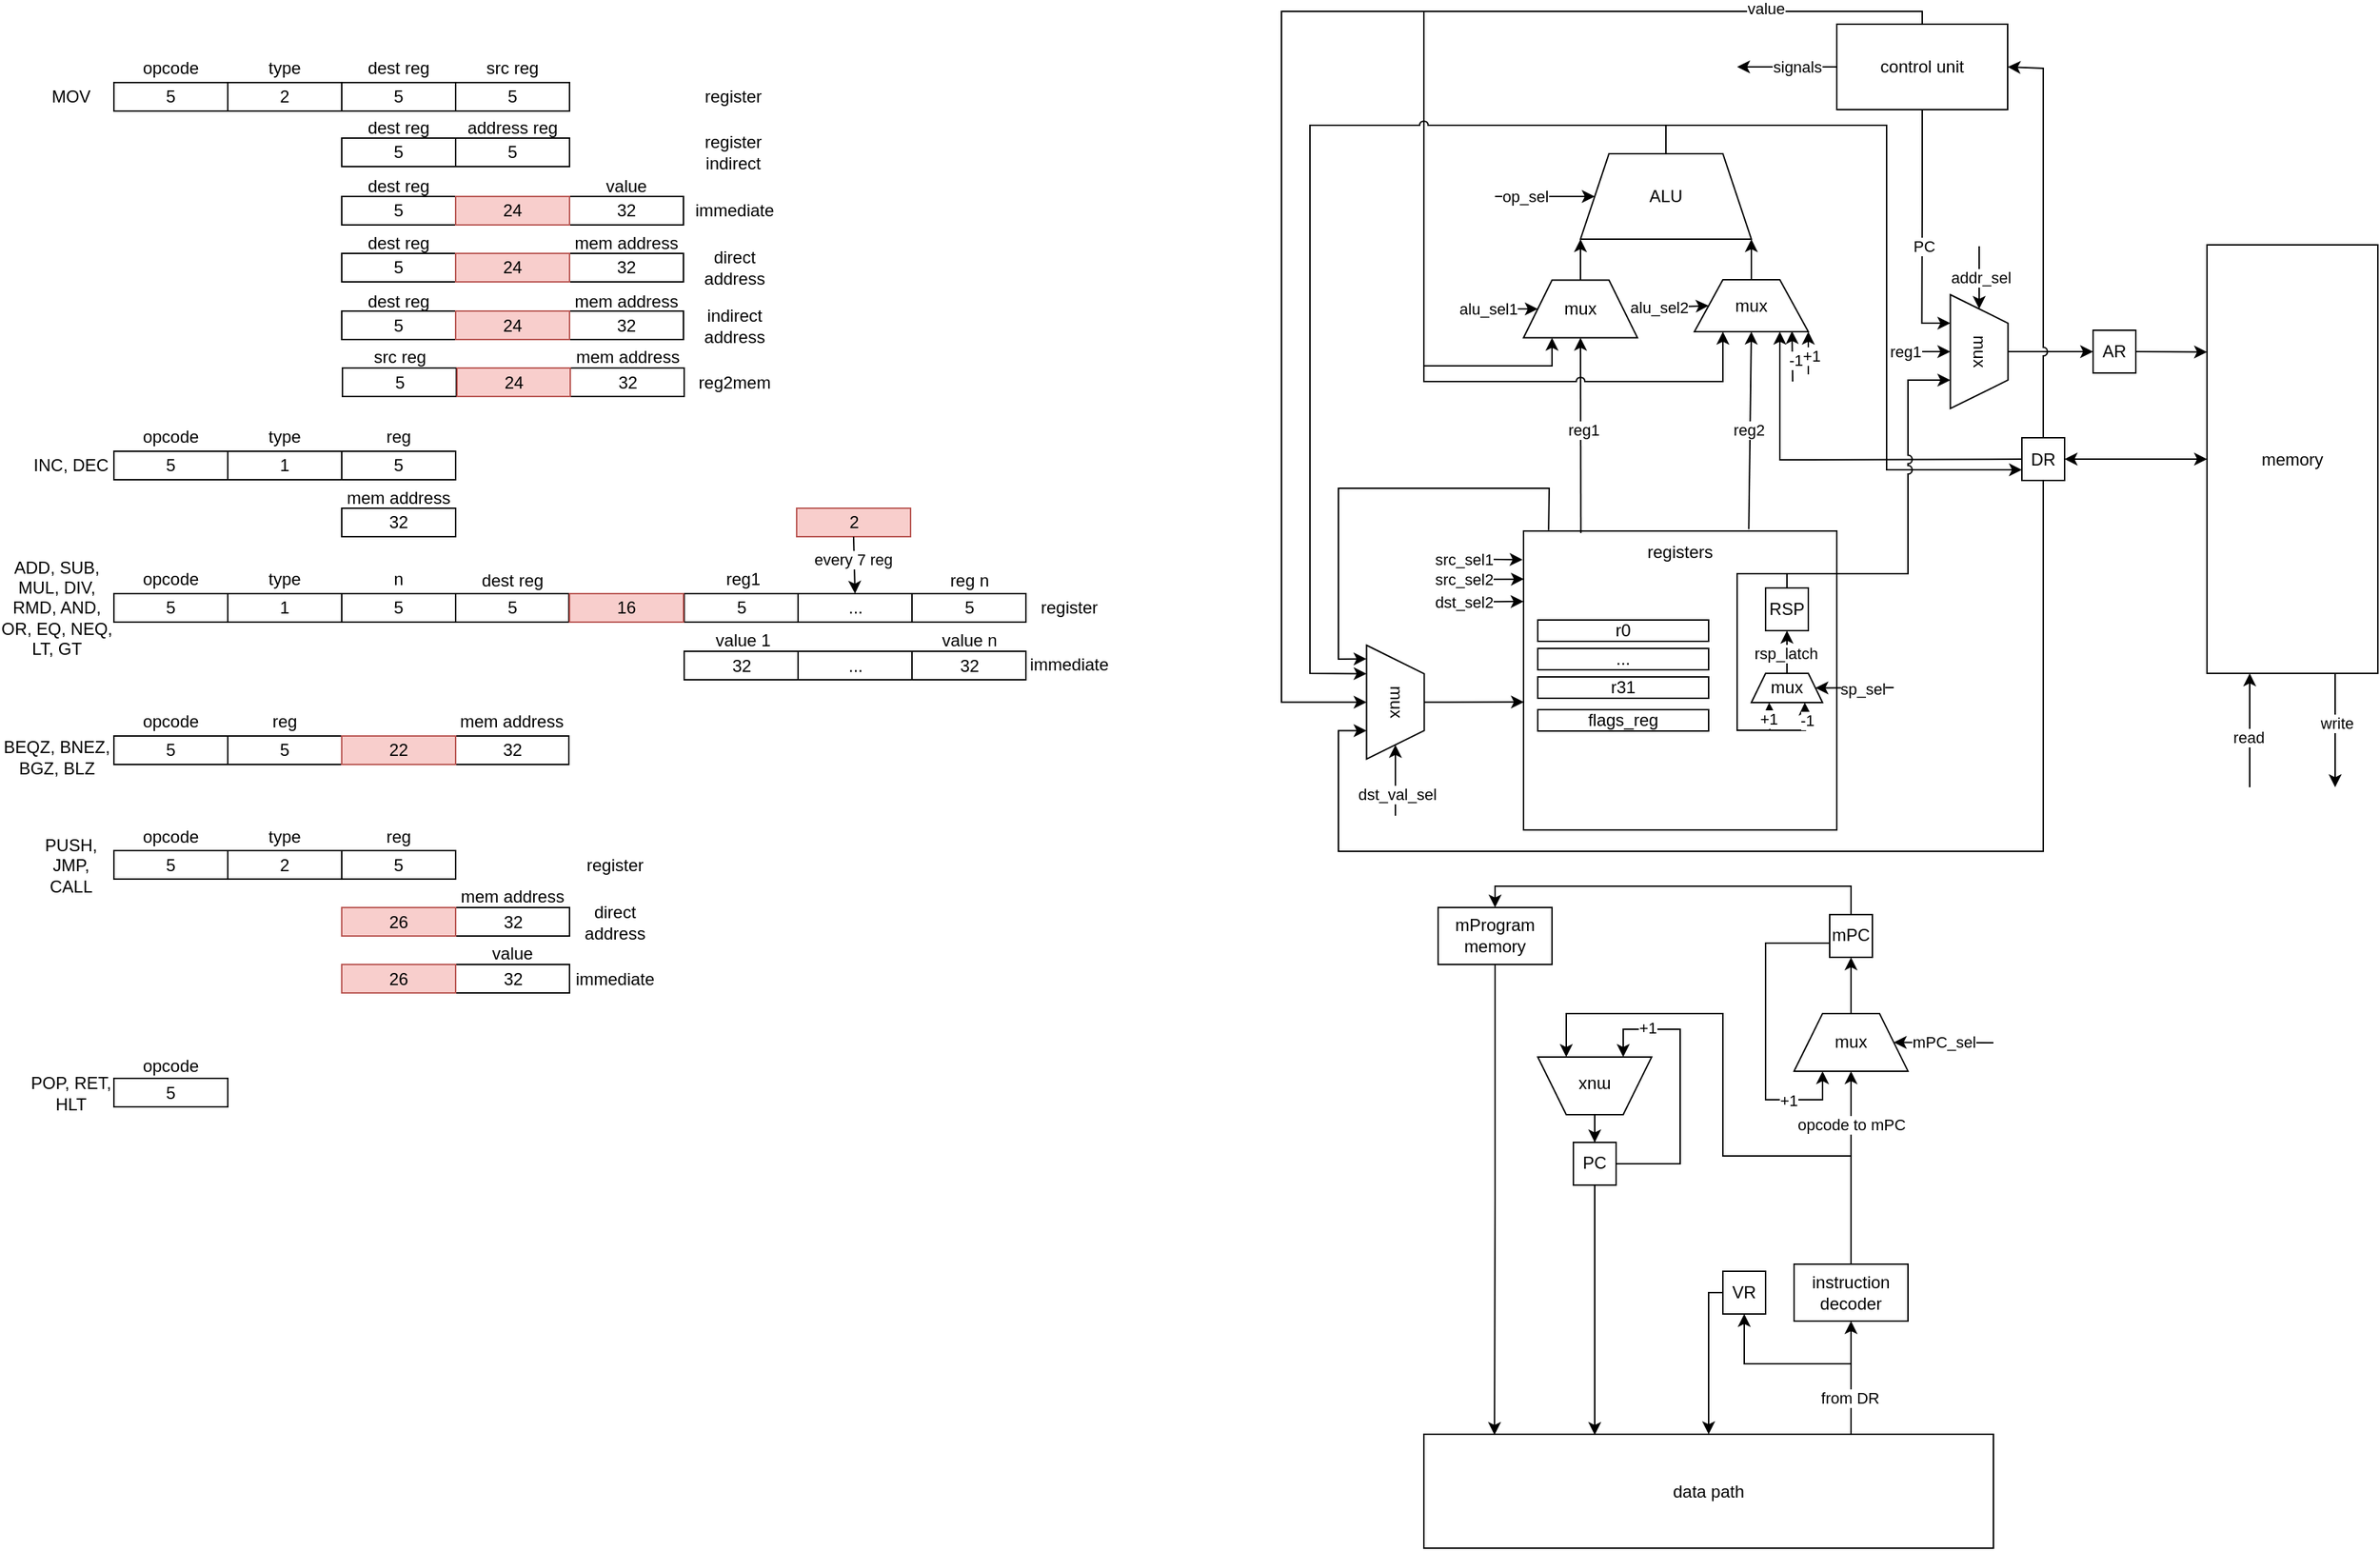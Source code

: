 <mxfile version="26.2.14">
  <diagram name="Page-1" id="bMwUcrn6fMrdLwoBbgmq">
    <mxGraphModel dx="830" dy="605" grid="1" gridSize="10" guides="1" tooltips="1" connect="1" arrows="1" fold="1" page="1" pageScale="1" pageWidth="850" pageHeight="1100" math="0" shadow="0">
      <root>
        <mxCell id="0" />
        <mxCell id="1" parent="0" />
        <mxCell id="wEWWeuPzsDFxAP3j3loS-3" value="5" style="rounded=0;whiteSpace=wrap;html=1;" parent="1" vertex="1">
          <mxGeometry x="120" y="80" width="80" height="20" as="geometry" />
        </mxCell>
        <mxCell id="wEWWeuPzsDFxAP3j3loS-4" value="2" style="rounded=0;whiteSpace=wrap;html=1;" parent="1" vertex="1">
          <mxGeometry x="200" y="80" width="80" height="20" as="geometry" />
        </mxCell>
        <mxCell id="wEWWeuPzsDFxAP3j3loS-5" value="MOV" style="text;html=1;align=center;verticalAlign=middle;whiteSpace=wrap;rounded=0;" parent="1" vertex="1">
          <mxGeometry x="60" y="75" width="60" height="30" as="geometry" />
        </mxCell>
        <mxCell id="wEWWeuPzsDFxAP3j3loS-6" value="opcode" style="text;html=1;align=center;verticalAlign=middle;whiteSpace=wrap;rounded=0;" parent="1" vertex="1">
          <mxGeometry x="130" y="55" width="60" height="30" as="geometry" />
        </mxCell>
        <mxCell id="wEWWeuPzsDFxAP3j3loS-7" value="type" style="text;html=1;align=center;verticalAlign=middle;whiteSpace=wrap;rounded=0;" parent="1" vertex="1">
          <mxGeometry x="210" y="55" width="60" height="30" as="geometry" />
        </mxCell>
        <mxCell id="wEWWeuPzsDFxAP3j3loS-8" value="5" style="rounded=0;whiteSpace=wrap;html=1;" parent="1" vertex="1">
          <mxGeometry x="280" y="80" width="80" height="20" as="geometry" />
        </mxCell>
        <mxCell id="wEWWeuPzsDFxAP3j3loS-9" value="register" style="text;html=1;align=center;verticalAlign=middle;whiteSpace=wrap;rounded=0;" parent="1" vertex="1">
          <mxGeometry x="524.5" y="75" width="60" height="30" as="geometry" />
        </mxCell>
        <mxCell id="wEWWeuPzsDFxAP3j3loS-10" value="5" style="rounded=0;whiteSpace=wrap;html=1;" parent="1" vertex="1">
          <mxGeometry x="360" y="80" width="80" height="20" as="geometry" />
        </mxCell>
        <mxCell id="wEWWeuPzsDFxAP3j3loS-11" value="dest reg" style="text;html=1;align=center;verticalAlign=middle;whiteSpace=wrap;rounded=0;" parent="1" vertex="1">
          <mxGeometry x="290" y="55" width="60" height="30" as="geometry" />
        </mxCell>
        <mxCell id="wEWWeuPzsDFxAP3j3loS-12" value="src reg" style="text;html=1;align=center;verticalAlign=middle;whiteSpace=wrap;rounded=0;" parent="1" vertex="1">
          <mxGeometry x="370" y="55" width="60" height="30" as="geometry" />
        </mxCell>
        <mxCell id="wEWWeuPzsDFxAP3j3loS-23" value="5" style="rounded=0;whiteSpace=wrap;html=1;" parent="1" vertex="1">
          <mxGeometry x="280.5" y="280.5" width="80" height="20" as="geometry" />
        </mxCell>
        <mxCell id="wEWWeuPzsDFxAP3j3loS-24" value="reg2mem" style="text;html=1;align=center;verticalAlign=middle;whiteSpace=wrap;rounded=0;" parent="1" vertex="1">
          <mxGeometry x="525.5" y="275.5" width="60" height="30" as="geometry" />
        </mxCell>
        <mxCell id="wEWWeuPzsDFxAP3j3loS-25" value="32" style="rounded=0;whiteSpace=wrap;html=1;" parent="1" vertex="1">
          <mxGeometry x="440.5" y="280.5" width="80" height="20" as="geometry" />
        </mxCell>
        <mxCell id="wEWWeuPzsDFxAP3j3loS-26" value="src reg" style="text;html=1;align=center;verticalAlign=middle;whiteSpace=wrap;rounded=0;" parent="1" vertex="1">
          <mxGeometry x="290.5" y="257.5" width="60" height="30" as="geometry" />
        </mxCell>
        <mxCell id="wEWWeuPzsDFxAP3j3loS-27" value="mem address" style="text;html=1;align=center;verticalAlign=middle;whiteSpace=wrap;rounded=0;" parent="1" vertex="1">
          <mxGeometry x="435.5" y="257.5" width="90" height="30" as="geometry" />
        </mxCell>
        <mxCell id="wEWWeuPzsDFxAP3j3loS-50" value="5" style="rounded=0;whiteSpace=wrap;html=1;" parent="1" vertex="1">
          <mxGeometry x="120" y="339" width="80" height="20" as="geometry" />
        </mxCell>
        <mxCell id="wEWWeuPzsDFxAP3j3loS-51" value="1" style="rounded=0;whiteSpace=wrap;html=1;" parent="1" vertex="1">
          <mxGeometry x="200" y="339" width="80" height="20" as="geometry" />
        </mxCell>
        <mxCell id="wEWWeuPzsDFxAP3j3loS-52" value="INC, DEC" style="text;html=1;align=center;verticalAlign=middle;whiteSpace=wrap;rounded=0;" parent="1" vertex="1">
          <mxGeometry x="60" y="334" width="60" height="30" as="geometry" />
        </mxCell>
        <mxCell id="wEWWeuPzsDFxAP3j3loS-53" value="opcode" style="text;html=1;align=center;verticalAlign=middle;whiteSpace=wrap;rounded=0;" parent="1" vertex="1">
          <mxGeometry x="130" y="314" width="60" height="30" as="geometry" />
        </mxCell>
        <mxCell id="wEWWeuPzsDFxAP3j3loS-54" value="type" style="text;html=1;align=center;verticalAlign=middle;whiteSpace=wrap;rounded=0;" parent="1" vertex="1">
          <mxGeometry x="210" y="314" width="60" height="30" as="geometry" />
        </mxCell>
        <mxCell id="wEWWeuPzsDFxAP3j3loS-55" value="5" style="rounded=0;whiteSpace=wrap;html=1;" parent="1" vertex="1">
          <mxGeometry x="280" y="339" width="80" height="20" as="geometry" />
        </mxCell>
        <mxCell id="wEWWeuPzsDFxAP3j3loS-57" value="reg" style="text;html=1;align=center;verticalAlign=middle;whiteSpace=wrap;rounded=0;" parent="1" vertex="1">
          <mxGeometry x="290" y="314" width="60" height="30" as="geometry" />
        </mxCell>
        <mxCell id="wEWWeuPzsDFxAP3j3loS-69" value="32" style="rounded=0;whiteSpace=wrap;html=1;" parent="1" vertex="1">
          <mxGeometry x="280" y="379" width="80" height="20" as="geometry" />
        </mxCell>
        <mxCell id="wEWWeuPzsDFxAP3j3loS-70" value="mem address" style="text;html=1;align=center;verticalAlign=middle;whiteSpace=wrap;rounded=0;" parent="1" vertex="1">
          <mxGeometry x="260" y="357" width="120" height="30" as="geometry" />
        </mxCell>
        <mxCell id="wEWWeuPzsDFxAP3j3loS-72" value="5" style="rounded=0;whiteSpace=wrap;html=1;" parent="1" vertex="1">
          <mxGeometry x="120" y="439" width="80" height="20" as="geometry" />
        </mxCell>
        <mxCell id="wEWWeuPzsDFxAP3j3loS-73" value="1" style="rounded=0;whiteSpace=wrap;html=1;" parent="1" vertex="1">
          <mxGeometry x="200" y="439" width="80" height="20" as="geometry" />
        </mxCell>
        <mxCell id="wEWWeuPzsDFxAP3j3loS-74" value="ADD, SUB, MUL, DIV, RMD, AND, OR, EQ, NEQ, LT, GT" style="text;html=1;align=center;verticalAlign=middle;whiteSpace=wrap;rounded=0;" parent="1" vertex="1">
          <mxGeometry x="40" y="434" width="80" height="30" as="geometry" />
        </mxCell>
        <mxCell id="wEWWeuPzsDFxAP3j3loS-75" value="opcode" style="text;html=1;align=center;verticalAlign=middle;whiteSpace=wrap;rounded=0;" parent="1" vertex="1">
          <mxGeometry x="130" y="414" width="60" height="30" as="geometry" />
        </mxCell>
        <mxCell id="wEWWeuPzsDFxAP3j3loS-76" value="type" style="text;html=1;align=center;verticalAlign=middle;whiteSpace=wrap;rounded=0;" parent="1" vertex="1">
          <mxGeometry x="210" y="414" width="60" height="30" as="geometry" />
        </mxCell>
        <mxCell id="wEWWeuPzsDFxAP3j3loS-77" value="5" style="rounded=0;whiteSpace=wrap;html=1;" parent="1" vertex="1">
          <mxGeometry x="520.5" y="439" width="80" height="20" as="geometry" />
        </mxCell>
        <mxCell id="wEWWeuPzsDFxAP3j3loS-78" value="reg1" style="text;html=1;align=center;verticalAlign=middle;whiteSpace=wrap;rounded=0;" parent="1" vertex="1">
          <mxGeometry x="531.5" y="414" width="60" height="30" as="geometry" />
        </mxCell>
        <mxCell id="wEWWeuPzsDFxAP3j3loS-83" value="..." style="rounded=0;whiteSpace=wrap;html=1;" parent="1" vertex="1">
          <mxGeometry x="600.5" y="439" width="80" height="20" as="geometry" />
        </mxCell>
        <mxCell id="wEWWeuPzsDFxAP3j3loS-87" value="5" style="rounded=0;whiteSpace=wrap;html=1;" parent="1" vertex="1">
          <mxGeometry x="680.5" y="439" width="80" height="20" as="geometry" />
        </mxCell>
        <mxCell id="wEWWeuPzsDFxAP3j3loS-88" value="reg n" style="text;html=1;align=center;verticalAlign=middle;whiteSpace=wrap;rounded=0;" parent="1" vertex="1">
          <mxGeometry x="690.5" y="414.5" width="60" height="30" as="geometry" />
        </mxCell>
        <mxCell id="wEWWeuPzsDFxAP3j3loS-90" value="32" style="rounded=0;whiteSpace=wrap;html=1;" parent="1" vertex="1">
          <mxGeometry x="520.5" y="479.5" width="80" height="20" as="geometry" />
        </mxCell>
        <mxCell id="wEWWeuPzsDFxAP3j3loS-92" value="..." style="rounded=0;whiteSpace=wrap;html=1;" parent="1" vertex="1">
          <mxGeometry x="600.5" y="479.5" width="80" height="20" as="geometry" />
        </mxCell>
        <mxCell id="wEWWeuPzsDFxAP3j3loS-93" value="32" style="rounded=0;whiteSpace=wrap;html=1;" parent="1" vertex="1">
          <mxGeometry x="680.5" y="479.5" width="80" height="20" as="geometry" />
        </mxCell>
        <mxCell id="wEWWeuPzsDFxAP3j3loS-94" value="value 1" style="text;html=1;align=center;verticalAlign=middle;whiteSpace=wrap;rounded=0;" parent="1" vertex="1">
          <mxGeometry x="501.5" y="456.5" width="120" height="30" as="geometry" />
        </mxCell>
        <mxCell id="wEWWeuPzsDFxAP3j3loS-95" value="value n" style="text;html=1;align=center;verticalAlign=middle;whiteSpace=wrap;rounded=0;" parent="1" vertex="1">
          <mxGeometry x="660.5" y="456.5" width="120" height="30" as="geometry" />
        </mxCell>
        <mxCell id="wEWWeuPzsDFxAP3j3loS-96" value="5" style="rounded=0;whiteSpace=wrap;html=1;" parent="1" vertex="1">
          <mxGeometry x="359.5" y="439" width="80" height="20" as="geometry" />
        </mxCell>
        <mxCell id="wEWWeuPzsDFxAP3j3loS-98" value="dest reg&lt;span style=&quot;color: rgba(0, 0, 0, 0); font-family: monospace; font-size: 0px; text-align: start; text-wrap-mode: nowrap;&quot;&gt;%3CmxGraphModel%3E%3Croot%3E%3CmxCell%20id%3D%220%22%2F%3E%3CmxCell%20id%3D%221%22%20parent%3D%220%22%2F%3E%3CmxCell%20id%3D%222%22%20value%3D%22reg1%22%20style%3D%22text%3Bhtml%3D1%3Balign%3Dcenter%3BverticalAlign%3Dmiddle%3BwhiteSpace%3Dwrap%3Brounded%3D0%3B%22%20vertex%3D%221%22%20parent%3D%221%22%3E%3CmxGeometry%20x%3D%22490%22%20y%3D%22335%22%20width%3D%2260%22%20height%3D%2230%22%20as%3D%22geometry%22%2F%3E%3C%2FmxCell%3E%3C%2Froot%3E%3C%2FmxGraphModel%3E&lt;/span&gt;" style="text;html=1;align=center;verticalAlign=middle;whiteSpace=wrap;rounded=0;" parent="1" vertex="1">
          <mxGeometry x="370" y="414.5" width="60" height="30" as="geometry" />
        </mxCell>
        <mxCell id="wEWWeuPzsDFxAP3j3loS-109" value="5" style="rounded=0;whiteSpace=wrap;html=1;" parent="1" vertex="1">
          <mxGeometry x="120" y="779.5" width="80" height="20" as="geometry" />
        </mxCell>
        <mxCell id="wEWWeuPzsDFxAP3j3loS-111" value="POP, RET, HLT" style="text;html=1;align=center;verticalAlign=middle;whiteSpace=wrap;rounded=0;" parent="1" vertex="1">
          <mxGeometry x="60" y="774.5" width="60" height="30" as="geometry" />
        </mxCell>
        <mxCell id="wEWWeuPzsDFxAP3j3loS-112" value="opcode" style="text;html=1;align=center;verticalAlign=middle;whiteSpace=wrap;rounded=0;" parent="1" vertex="1">
          <mxGeometry x="130" y="755.5" width="60" height="30" as="geometry" />
        </mxCell>
        <mxCell id="wEWWeuPzsDFxAP3j3loS-127" value="5" style="rounded=0;whiteSpace=wrap;html=1;" parent="1" vertex="1">
          <mxGeometry x="280" y="439" width="80" height="20" as="geometry" />
        </mxCell>
        <mxCell id="wEWWeuPzsDFxAP3j3loS-128" value="n" style="text;html=1;align=center;verticalAlign=middle;whiteSpace=wrap;rounded=0;" parent="1" vertex="1">
          <mxGeometry x="290" y="414" width="60" height="30" as="geometry" />
        </mxCell>
        <mxCell id="wEWWeuPzsDFxAP3j3loS-129" value="5" style="rounded=0;whiteSpace=wrap;html=1;" parent="1" vertex="1">
          <mxGeometry x="120" y="619.5" width="80" height="20" as="geometry" />
        </mxCell>
        <mxCell id="wEWWeuPzsDFxAP3j3loS-130" value="2" style="rounded=0;whiteSpace=wrap;html=1;" parent="1" vertex="1">
          <mxGeometry x="200" y="619.5" width="80" height="20" as="geometry" />
        </mxCell>
        <mxCell id="wEWWeuPzsDFxAP3j3loS-131" value="PUSH, JMP, CALL" style="text;html=1;align=center;verticalAlign=middle;whiteSpace=wrap;rounded=0;" parent="1" vertex="1">
          <mxGeometry x="60" y="614.5" width="60" height="30" as="geometry" />
        </mxCell>
        <mxCell id="wEWWeuPzsDFxAP3j3loS-132" value="opcode" style="text;html=1;align=center;verticalAlign=middle;whiteSpace=wrap;rounded=0;" parent="1" vertex="1">
          <mxGeometry x="130" y="594.5" width="60" height="30" as="geometry" />
        </mxCell>
        <mxCell id="wEWWeuPzsDFxAP3j3loS-133" value="type" style="text;html=1;align=center;verticalAlign=middle;whiteSpace=wrap;rounded=0;" parent="1" vertex="1">
          <mxGeometry x="210" y="594.5" width="60" height="30" as="geometry" />
        </mxCell>
        <mxCell id="wEWWeuPzsDFxAP3j3loS-134" value="5" style="rounded=0;whiteSpace=wrap;html=1;" parent="1" vertex="1">
          <mxGeometry x="280" y="619.5" width="80" height="20" as="geometry" />
        </mxCell>
        <mxCell id="wEWWeuPzsDFxAP3j3loS-135" value="reg" style="text;html=1;align=center;verticalAlign=middle;whiteSpace=wrap;rounded=0;" parent="1" vertex="1">
          <mxGeometry x="290" y="594.5" width="60" height="30" as="geometry" />
        </mxCell>
        <mxCell id="wEWWeuPzsDFxAP3j3loS-137" value="32" style="rounded=0;whiteSpace=wrap;html=1;" parent="1" vertex="1">
          <mxGeometry x="359.5" y="659.5" width="80.5" height="20" as="geometry" />
        </mxCell>
        <mxCell id="wEWWeuPzsDFxAP3j3loS-138" value="mem address" style="text;html=1;align=center;verticalAlign=middle;whiteSpace=wrap;rounded=0;" parent="1" vertex="1">
          <mxGeometry x="340" y="637" width="120" height="30" as="geometry" />
        </mxCell>
        <mxCell id="wEWWeuPzsDFxAP3j3loS-140" value="32" style="rounded=0;whiteSpace=wrap;html=1;" parent="1" vertex="1">
          <mxGeometry x="359.5" y="699.5" width="80.5" height="20" as="geometry" />
        </mxCell>
        <mxCell id="wEWWeuPzsDFxAP3j3loS-141" value="value" style="text;html=1;align=center;verticalAlign=middle;whiteSpace=wrap;rounded=0;" parent="1" vertex="1">
          <mxGeometry x="340" y="677" width="120" height="30" as="geometry" />
        </mxCell>
        <mxCell id="wEWWeuPzsDFxAP3j3loS-144" value="memory" style="rounded=0;whiteSpace=wrap;html=1;" parent="1" vertex="1">
          <mxGeometry x="1590" y="194" width="120" height="301" as="geometry" />
        </mxCell>
        <mxCell id="wEWWeuPzsDFxAP3j3loS-145" value="" style="rounded=0;whiteSpace=wrap;html=1;" parent="1" vertex="1">
          <mxGeometry x="1110" y="395" width="220" height="210" as="geometry" />
        </mxCell>
        <mxCell id="wEWWeuPzsDFxAP3j3loS-306" style="edgeStyle=orthogonalEdgeStyle;rounded=0;orthogonalLoop=1;jettySize=auto;html=1;entryX=0;entryY=0.75;entryDx=0;entryDy=0;exitX=0.5;exitY=0;exitDx=0;exitDy=0;" parent="1" source="wEWWeuPzsDFxAP3j3loS-146" target="wEWWeuPzsDFxAP3j3loS-298" edge="1">
          <mxGeometry relative="1" as="geometry">
            <Array as="points">
              <mxPoint x="1210" y="110" />
              <mxPoint x="1365" y="110" />
              <mxPoint x="1365" y="352" />
            </Array>
          </mxGeometry>
        </mxCell>
        <mxCell id="wEWWeuPzsDFxAP3j3loS-146" value="ALU" style="shape=trapezoid;perimeter=trapezoidPerimeter;whiteSpace=wrap;html=1;fixedSize=1;" parent="1" vertex="1">
          <mxGeometry x="1150" y="130" width="120" height="60" as="geometry" />
        </mxCell>
        <mxCell id="wEWWeuPzsDFxAP3j3loS-148" value="mux" style="shape=trapezoid;perimeter=trapezoidPerimeter;whiteSpace=wrap;html=1;fixedSize=1;" parent="1" vertex="1">
          <mxGeometry x="1110" y="218.75" width="80" height="40.5" as="geometry" />
        </mxCell>
        <mxCell id="wEWWeuPzsDFxAP3j3loS-150" value="mux" style="shape=trapezoid;perimeter=trapezoidPerimeter;whiteSpace=wrap;html=1;fixedSize=1;" parent="1" vertex="1">
          <mxGeometry x="1230" y="218.5" width="80" height="36.5" as="geometry" />
        </mxCell>
        <mxCell id="wEWWeuPzsDFxAP3j3loS-151" value="" style="endArrow=classic;html=1;rounded=0;exitX=0.5;exitY=0;exitDx=0;exitDy=0;entryX=0;entryY=1;entryDx=0;entryDy=0;" parent="1" source="wEWWeuPzsDFxAP3j3loS-148" target="wEWWeuPzsDFxAP3j3loS-146" edge="1">
          <mxGeometry width="50" height="50" relative="1" as="geometry">
            <mxPoint x="1320" y="399" as="sourcePoint" />
            <mxPoint x="1370" y="349" as="targetPoint" />
          </mxGeometry>
        </mxCell>
        <mxCell id="wEWWeuPzsDFxAP3j3loS-152" value="" style="endArrow=classic;html=1;rounded=0;exitX=0.5;exitY=0;exitDx=0;exitDy=0;entryX=1;entryY=1;entryDx=0;entryDy=0;" parent="1" source="wEWWeuPzsDFxAP3j3loS-150" target="wEWWeuPzsDFxAP3j3loS-146" edge="1">
          <mxGeometry width="50" height="50" relative="1" as="geometry">
            <mxPoint x="1180" y="229" as="sourcePoint" />
            <mxPoint x="1190" y="200" as="targetPoint" />
          </mxGeometry>
        </mxCell>
        <mxCell id="wEWWeuPzsDFxAP3j3loS-154" value="" style="endArrow=classic;html=1;rounded=0;entryX=0;entryY=0.5;entryDx=0;entryDy=0;" parent="1" target="wEWWeuPzsDFxAP3j3loS-148" edge="1">
          <mxGeometry width="50" height="50" relative="1" as="geometry">
            <mxPoint x="1070" y="239" as="sourcePoint" />
            <mxPoint x="1370" y="349" as="targetPoint" />
          </mxGeometry>
        </mxCell>
        <mxCell id="wEWWeuPzsDFxAP3j3loS-155" value="alu_sel1" style="edgeLabel;html=1;align=center;verticalAlign=middle;resizable=0;points=[];" parent="wEWWeuPzsDFxAP3j3loS-154" vertex="1" connectable="0">
          <mxGeometry x="-0.398" relative="1" as="geometry">
            <mxPoint as="offset" />
          </mxGeometry>
        </mxCell>
        <mxCell id="wEWWeuPzsDFxAP3j3loS-156" value="" style="endArrow=classic;html=1;rounded=0;entryX=0;entryY=0.5;entryDx=0;entryDy=0;" parent="1" target="wEWWeuPzsDFxAP3j3loS-150" edge="1">
          <mxGeometry width="50" height="50" relative="1" as="geometry">
            <mxPoint x="1190" y="238.47" as="sourcePoint" />
            <mxPoint x="1240" y="238.47" as="targetPoint" />
          </mxGeometry>
        </mxCell>
        <mxCell id="wEWWeuPzsDFxAP3j3loS-157" value="alu_sel2" style="edgeLabel;html=1;align=center;verticalAlign=middle;resizable=0;points=[];" parent="wEWWeuPzsDFxAP3j3loS-156" vertex="1" connectable="0">
          <mxGeometry x="-0.398" relative="1" as="geometry">
            <mxPoint as="offset" />
          </mxGeometry>
        </mxCell>
        <mxCell id="wEWWeuPzsDFxAP3j3loS-158" value="" style="endArrow=classic;html=1;rounded=0;entryX=0.5;entryY=1;entryDx=0;entryDy=0;exitX=0.719;exitY=-0.006;exitDx=0;exitDy=0;exitPerimeter=0;" parent="1" source="wEWWeuPzsDFxAP3j3loS-145" target="wEWWeuPzsDFxAP3j3loS-150" edge="1">
          <mxGeometry width="50" height="50" relative="1" as="geometry">
            <mxPoint x="1270" y="448" as="sourcePoint" />
            <mxPoint x="1370" y="349" as="targetPoint" />
          </mxGeometry>
        </mxCell>
        <mxCell id="wEWWeuPzsDFxAP3j3loS-161" value="reg2" style="edgeLabel;html=1;align=center;verticalAlign=middle;resizable=0;points=[];" parent="wEWWeuPzsDFxAP3j3loS-158" vertex="1" connectable="0">
          <mxGeometry x="-0.016" y="1" relative="1" as="geometry">
            <mxPoint y="-1" as="offset" />
          </mxGeometry>
        </mxCell>
        <mxCell id="wEWWeuPzsDFxAP3j3loS-159" value="" style="endArrow=classic;html=1;rounded=0;entryX=0.5;entryY=1;entryDx=0;entryDy=0;exitX=0.183;exitY=0.007;exitDx=0;exitDy=0;exitPerimeter=0;" parent="1" source="wEWWeuPzsDFxAP3j3loS-145" target="wEWWeuPzsDFxAP3j3loS-148" edge="1">
          <mxGeometry width="50" height="50" relative="1" as="geometry">
            <mxPoint x="1180" y="388" as="sourcePoint" />
            <mxPoint x="1182" y="269" as="targetPoint" />
          </mxGeometry>
        </mxCell>
        <mxCell id="wEWWeuPzsDFxAP3j3loS-160" value="reg1" style="edgeLabel;html=1;align=center;verticalAlign=middle;resizable=0;points=[];" parent="wEWWeuPzsDFxAP3j3loS-159" vertex="1" connectable="0">
          <mxGeometry x="0.061" y="-2" relative="1" as="geometry">
            <mxPoint as="offset" />
          </mxGeometry>
        </mxCell>
        <mxCell id="wEWWeuPzsDFxAP3j3loS-249" style="edgeStyle=orthogonalEdgeStyle;rounded=0;orthogonalLoop=1;jettySize=auto;html=1;entryX=0.25;entryY=1;entryDx=0;entryDy=0;exitX=0.5;exitY=1;exitDx=0;exitDy=0;" parent="1" source="wEWWeuPzsDFxAP3j3loS-162" target="wEWWeuPzsDFxAP3j3loS-199" edge="1">
          <mxGeometry relative="1" as="geometry" />
        </mxCell>
        <mxCell id="wEWWeuPzsDFxAP3j3loS-339" value="PC" style="edgeLabel;html=1;align=center;verticalAlign=middle;resizable=0;points=[];" parent="wEWWeuPzsDFxAP3j3loS-249" vertex="1" connectable="0">
          <mxGeometry x="0.121" y="1" relative="1" as="geometry">
            <mxPoint as="offset" />
          </mxGeometry>
        </mxCell>
        <mxCell id="QG642oOpVXExlisgPy3b-39" style="edgeStyle=orthogonalEdgeStyle;rounded=0;orthogonalLoop=1;jettySize=auto;html=1;entryX=0.5;entryY=1;entryDx=0;entryDy=0;" edge="1" parent="1" source="wEWWeuPzsDFxAP3j3loS-162" target="wEWWeuPzsDFxAP3j3loS-183">
          <mxGeometry relative="1" as="geometry">
            <Array as="points">
              <mxPoint x="1390" y="30" />
              <mxPoint x="940" y="30" />
              <mxPoint x="940" y="515" />
            </Array>
          </mxGeometry>
        </mxCell>
        <mxCell id="QG642oOpVXExlisgPy3b-41" style="edgeStyle=orthogonalEdgeStyle;rounded=0;orthogonalLoop=1;jettySize=auto;html=1;entryX=0.25;entryY=1;entryDx=0;entryDy=0;jumpStyle=arc;" edge="1" parent="1" source="wEWWeuPzsDFxAP3j3loS-162" target="wEWWeuPzsDFxAP3j3loS-148">
          <mxGeometry relative="1" as="geometry">
            <Array as="points">
              <mxPoint x="1390" y="30" />
              <mxPoint x="1040" y="30" />
              <mxPoint x="1040" y="279" />
              <mxPoint x="1130" y="279" />
            </Array>
          </mxGeometry>
        </mxCell>
        <mxCell id="QG642oOpVXExlisgPy3b-43" style="edgeStyle=orthogonalEdgeStyle;rounded=0;orthogonalLoop=1;jettySize=auto;html=1;entryX=0.25;entryY=1;entryDx=0;entryDy=0;jumpStyle=arc;" edge="1" parent="1" source="wEWWeuPzsDFxAP3j3loS-162" target="wEWWeuPzsDFxAP3j3loS-150">
          <mxGeometry relative="1" as="geometry">
            <Array as="points">
              <mxPoint x="1390" y="30" />
              <mxPoint x="1040" y="30" />
              <mxPoint x="1040" y="290" />
              <mxPoint x="1250" y="290" />
            </Array>
          </mxGeometry>
        </mxCell>
        <mxCell id="QG642oOpVXExlisgPy3b-49" value="value" style="edgeLabel;html=1;align=center;verticalAlign=middle;resizable=0;points=[];" vertex="1" connectable="0" parent="QG642oOpVXExlisgPy3b-43">
          <mxGeometry x="-0.725" y="-2" relative="1" as="geometry">
            <mxPoint as="offset" />
          </mxGeometry>
        </mxCell>
        <mxCell id="wEWWeuPzsDFxAP3j3loS-162" value="control unit" style="rounded=0;whiteSpace=wrap;html=1;" parent="1" vertex="1">
          <mxGeometry x="1330" y="39" width="120" height="60" as="geometry" />
        </mxCell>
        <mxCell id="wEWWeuPzsDFxAP3j3loS-164" value="" style="endArrow=classic;html=1;rounded=0;entryX=-0.003;entryY=0.096;entryDx=0;entryDy=0;entryPerimeter=0;" parent="1" target="wEWWeuPzsDFxAP3j3loS-145" edge="1">
          <mxGeometry width="50" height="50" relative="1" as="geometry">
            <mxPoint x="1050" y="414.47" as="sourcePoint" />
            <mxPoint x="1100" y="414.47" as="targetPoint" />
          </mxGeometry>
        </mxCell>
        <mxCell id="wEWWeuPzsDFxAP3j3loS-165" value="src_sel1" style="edgeLabel;html=1;align=center;verticalAlign=middle;resizable=0;points=[];" parent="wEWWeuPzsDFxAP3j3loS-164" vertex="1" connectable="0">
          <mxGeometry x="-0.398" relative="1" as="geometry">
            <mxPoint as="offset" />
          </mxGeometry>
        </mxCell>
        <mxCell id="wEWWeuPzsDFxAP3j3loS-166" value="" style="endArrow=classic;html=1;rounded=0;entryX=0.001;entryY=0.161;entryDx=0;entryDy=0;entryPerimeter=0;" parent="1" target="wEWWeuPzsDFxAP3j3loS-145" edge="1">
          <mxGeometry width="50" height="50" relative="1" as="geometry">
            <mxPoint x="1050" y="429" as="sourcePoint" />
            <mxPoint x="1110" y="429" as="targetPoint" />
          </mxGeometry>
        </mxCell>
        <mxCell id="wEWWeuPzsDFxAP3j3loS-167" value="src_sel2" style="edgeLabel;html=1;align=center;verticalAlign=middle;resizable=0;points=[];" parent="wEWWeuPzsDFxAP3j3loS-166" vertex="1" connectable="0">
          <mxGeometry x="-0.398" relative="1" as="geometry">
            <mxPoint as="offset" />
          </mxGeometry>
        </mxCell>
        <mxCell id="wEWWeuPzsDFxAP3j3loS-170" value="" style="endArrow=classic;html=1;rounded=0;exitX=0;exitY=0.5;exitDx=0;exitDy=0;" parent="1" source="wEWWeuPzsDFxAP3j3loS-162" edge="1">
          <mxGeometry width="50" height="50" relative="1" as="geometry">
            <mxPoint x="1230" y="469" as="sourcePoint" />
            <mxPoint x="1260" y="69" as="targetPoint" />
          </mxGeometry>
        </mxCell>
        <mxCell id="QG642oOpVXExlisgPy3b-50" value="signals" style="edgeLabel;html=1;align=center;verticalAlign=middle;resizable=0;points=[];" vertex="1" connectable="0" parent="wEWWeuPzsDFxAP3j3loS-170">
          <mxGeometry x="-0.194" relative="1" as="geometry">
            <mxPoint as="offset" />
          </mxGeometry>
        </mxCell>
        <mxCell id="wEWWeuPzsDFxAP3j3loS-178" value="" style="endArrow=classic;html=1;rounded=0;entryX=0.75;entryY=1;entryDx=0;entryDy=0;exitX=0;exitY=0.5;exitDx=0;exitDy=0;" parent="1" source="wEWWeuPzsDFxAP3j3loS-298" target="wEWWeuPzsDFxAP3j3loS-150" edge="1">
          <mxGeometry width="50" height="50" relative="1" as="geometry">
            <mxPoint x="1190" y="275" as="sourcePoint" />
            <mxPoint x="1240" y="225" as="targetPoint" />
            <Array as="points">
              <mxPoint x="1290" y="345" />
            </Array>
          </mxGeometry>
        </mxCell>
        <mxCell id="wEWWeuPzsDFxAP3j3loS-180" value="" style="endArrow=classic;html=1;rounded=0;entryX=0;entryY=0.5;entryDx=0;entryDy=0;" parent="1" target="wEWWeuPzsDFxAP3j3loS-146" edge="1">
          <mxGeometry width="50" height="50" relative="1" as="geometry">
            <mxPoint x="1090" y="160" as="sourcePoint" />
            <mxPoint x="1120" y="153.95" as="targetPoint" />
          </mxGeometry>
        </mxCell>
        <mxCell id="wEWWeuPzsDFxAP3j3loS-181" value="op_sel" style="edgeLabel;html=1;align=center;verticalAlign=middle;resizable=0;points=[];" parent="wEWWeuPzsDFxAP3j3loS-180" vertex="1" connectable="0">
          <mxGeometry x="-0.398" relative="1" as="geometry">
            <mxPoint as="offset" />
          </mxGeometry>
        </mxCell>
        <mxCell id="wEWWeuPzsDFxAP3j3loS-183" value="mux" style="shape=trapezoid;perimeter=trapezoidPerimeter;whiteSpace=wrap;html=1;fixedSize=1;rotation=90;" parent="1" vertex="1">
          <mxGeometry x="980" y="495" width="80" height="40.5" as="geometry" />
        </mxCell>
        <mxCell id="wEWWeuPzsDFxAP3j3loS-184" value="" style="endArrow=classic;html=1;rounded=0;entryX=0;entryY=0.25;entryDx=0;entryDy=0;" parent="1" edge="1">
          <mxGeometry width="50" height="50" relative="1" as="geometry">
            <mxPoint x="1050" y="445" as="sourcePoint" />
            <mxPoint x="1110" y="444.5" as="targetPoint" />
          </mxGeometry>
        </mxCell>
        <mxCell id="wEWWeuPzsDFxAP3j3loS-185" value="dst_sel2" style="edgeLabel;html=1;align=center;verticalAlign=middle;resizable=0;points=[];" parent="wEWWeuPzsDFxAP3j3loS-184" vertex="1" connectable="0">
          <mxGeometry x="-0.398" relative="1" as="geometry">
            <mxPoint as="offset" />
          </mxGeometry>
        </mxCell>
        <mxCell id="wEWWeuPzsDFxAP3j3loS-186" value="" style="endArrow=classic;html=1;rounded=0;exitX=0.5;exitY=0;exitDx=0;exitDy=0;entryX=0.25;entryY=1;entryDx=0;entryDy=0;jumpStyle=arc;" parent="1" source="wEWWeuPzsDFxAP3j3loS-146" target="wEWWeuPzsDFxAP3j3loS-183" edge="1">
          <mxGeometry width="50" height="50" relative="1" as="geometry">
            <mxPoint x="1100" y="365" as="sourcePoint" />
            <mxPoint x="1150" y="315" as="targetPoint" />
            <Array as="points">
              <mxPoint x="1210" y="110" />
              <mxPoint x="960" y="110" />
              <mxPoint x="960" y="495" />
            </Array>
          </mxGeometry>
        </mxCell>
        <mxCell id="wEWWeuPzsDFxAP3j3loS-187" value="" style="endArrow=classic;html=1;rounded=0;exitX=0.5;exitY=0;exitDx=0;exitDy=0;entryX=0.001;entryY=0.572;entryDx=0;entryDy=0;entryPerimeter=0;" parent="1" source="wEWWeuPzsDFxAP3j3loS-183" target="wEWWeuPzsDFxAP3j3loS-145" edge="1">
          <mxGeometry width="50" height="50" relative="1" as="geometry">
            <mxPoint x="1100" y="365" as="sourcePoint" />
            <mxPoint x="1110" y="517" as="targetPoint" />
          </mxGeometry>
        </mxCell>
        <mxCell id="wEWWeuPzsDFxAP3j3loS-189" value="" style="endArrow=classic;html=1;rounded=0;entryX=1;entryY=0.5;entryDx=0;entryDy=0;" parent="1" target="wEWWeuPzsDFxAP3j3loS-183" edge="1">
          <mxGeometry width="50" height="50" relative="1" as="geometry">
            <mxPoint x="1020" y="595" as="sourcePoint" />
            <mxPoint x="1230" y="355" as="targetPoint" />
          </mxGeometry>
        </mxCell>
        <mxCell id="wEWWeuPzsDFxAP3j3loS-190" value="dst_val_sel" style="edgeLabel;html=1;align=center;verticalAlign=middle;resizable=0;points=[];" parent="wEWWeuPzsDFxAP3j3loS-189" vertex="1" connectable="0">
          <mxGeometry x="-0.379" y="-1" relative="1" as="geometry">
            <mxPoint as="offset" />
          </mxGeometry>
        </mxCell>
        <mxCell id="wEWWeuPzsDFxAP3j3loS-194" value="" style="endArrow=classic;html=1;rounded=0;exitX=0.08;exitY=-0.003;exitDx=0;exitDy=0;exitPerimeter=0;entryX=0.12;entryY=1.001;entryDx=0;entryDy=0;entryPerimeter=0;" parent="1" source="wEWWeuPzsDFxAP3j3loS-145" target="wEWWeuPzsDFxAP3j3loS-183" edge="1">
          <mxGeometry width="50" height="50" relative="1" as="geometry">
            <mxPoint x="1250" y="465" as="sourcePoint" />
            <mxPoint x="999" y="485" as="targetPoint" />
            <Array as="points">
              <mxPoint x="1128" y="365" />
              <mxPoint x="980" y="365" />
              <mxPoint x="980" y="485" />
            </Array>
          </mxGeometry>
        </mxCell>
        <mxCell id="wEWWeuPzsDFxAP3j3loS-196" value="RSP" style="rounded=0;whiteSpace=wrap;html=1;" parent="1" vertex="1">
          <mxGeometry x="1280" y="435" width="30" height="30" as="geometry" />
        </mxCell>
        <mxCell id="wEWWeuPzsDFxAP3j3loS-199" value="mux" style="shape=trapezoid;perimeter=trapezoidPerimeter;whiteSpace=wrap;html=1;fixedSize=1;rotation=90;" parent="1" vertex="1">
          <mxGeometry x="1390" y="248.75" width="80" height="40.5" as="geometry" />
        </mxCell>
        <mxCell id="wEWWeuPzsDFxAP3j3loS-200" value="registers" style="text;html=1;align=center;verticalAlign=middle;whiteSpace=wrap;rounded=0;" parent="1" vertex="1">
          <mxGeometry x="1190" y="395" width="60" height="30" as="geometry" />
        </mxCell>
        <mxCell id="wEWWeuPzsDFxAP3j3loS-201" value="mux" style="shape=trapezoid;perimeter=trapezoidPerimeter;whiteSpace=wrap;html=1;fixedSize=1;rotation=0;size=10;" parent="1" vertex="1">
          <mxGeometry x="1270" y="495" width="50" height="20.5" as="geometry" />
        </mxCell>
        <mxCell id="wEWWeuPzsDFxAP3j3loS-202" value="" style="endArrow=classic;html=1;rounded=0;exitX=0.5;exitY=0;exitDx=0;exitDy=0;entryX=0.5;entryY=1;entryDx=0;entryDy=0;" parent="1" source="wEWWeuPzsDFxAP3j3loS-201" target="wEWWeuPzsDFxAP3j3loS-196" edge="1">
          <mxGeometry width="50" height="50" relative="1" as="geometry">
            <mxPoint x="1300" y="435" as="sourcePoint" />
            <mxPoint x="1350" y="385" as="targetPoint" />
          </mxGeometry>
        </mxCell>
        <mxCell id="wEWWeuPzsDFxAP3j3loS-203" value="rsp_latch" style="edgeLabel;html=1;align=center;verticalAlign=middle;resizable=0;points=[];" parent="wEWWeuPzsDFxAP3j3loS-202" vertex="1" connectable="0">
          <mxGeometry x="-0.067" y="1" relative="1" as="geometry">
            <mxPoint as="offset" />
          </mxGeometry>
        </mxCell>
        <mxCell id="wEWWeuPzsDFxAP3j3loS-204" value="" style="endArrow=classic;html=1;rounded=0;exitX=0.5;exitY=0;exitDx=0;exitDy=0;entryX=0.25;entryY=1;entryDx=0;entryDy=0;" parent="1" source="wEWWeuPzsDFxAP3j3loS-196" target="wEWWeuPzsDFxAP3j3loS-201" edge="1">
          <mxGeometry width="50" height="50" relative="1" as="geometry">
            <mxPoint x="1300" y="435" as="sourcePoint" />
            <mxPoint x="1350" y="385" as="targetPoint" />
            <Array as="points">
              <mxPoint x="1295" y="425" />
              <mxPoint x="1260" y="425" />
              <mxPoint x="1260" y="535" />
              <mxPoint x="1283" y="535" />
            </Array>
          </mxGeometry>
        </mxCell>
        <mxCell id="wEWWeuPzsDFxAP3j3loS-215" value="+1" style="edgeLabel;html=1;align=center;verticalAlign=middle;resizable=0;points=[];" parent="wEWWeuPzsDFxAP3j3loS-204" vertex="1" connectable="0">
          <mxGeometry x="0.882" y="1" relative="1" as="geometry">
            <mxPoint as="offset" />
          </mxGeometry>
        </mxCell>
        <mxCell id="wEWWeuPzsDFxAP3j3loS-206" value="" style="endArrow=classic;html=1;rounded=0;entryX=1;entryY=0.5;entryDx=0;entryDy=0;" parent="1" target="wEWWeuPzsDFxAP3j3loS-201" edge="1">
          <mxGeometry width="50" height="50" relative="1" as="geometry">
            <mxPoint x="1370" y="505" as="sourcePoint" />
            <mxPoint x="1350" y="385" as="targetPoint" />
          </mxGeometry>
        </mxCell>
        <mxCell id="wEWWeuPzsDFxAP3j3loS-207" value="sp_sel" style="edgeLabel;html=1;align=center;verticalAlign=middle;resizable=0;points=[];" parent="wEWWeuPzsDFxAP3j3loS-206" vertex="1" connectable="0">
          <mxGeometry x="-0.2" y="1" relative="1" as="geometry">
            <mxPoint as="offset" />
          </mxGeometry>
        </mxCell>
        <mxCell id="wEWWeuPzsDFxAP3j3loS-209" value="" style="endArrow=classic;html=1;rounded=0;exitX=0.5;exitY=0;exitDx=0;exitDy=0;entryX=0.75;entryY=1;entryDx=0;entryDy=0;" parent="1" source="wEWWeuPzsDFxAP3j3loS-196" target="wEWWeuPzsDFxAP3j3loS-201" edge="1">
          <mxGeometry width="50" height="50" relative="1" as="geometry">
            <mxPoint x="1300" y="435" as="sourcePoint" />
            <mxPoint x="1350" y="385" as="targetPoint" />
            <Array as="points">
              <mxPoint x="1295" y="425" />
              <mxPoint x="1260" y="425" />
              <mxPoint x="1260" y="535" />
              <mxPoint x="1308" y="535" />
            </Array>
          </mxGeometry>
        </mxCell>
        <mxCell id="wEWWeuPzsDFxAP3j3loS-217" value="-1" style="edgeLabel;html=1;align=center;verticalAlign=middle;resizable=0;points=[];" parent="wEWWeuPzsDFxAP3j3loS-209" vertex="1" connectable="0">
          <mxGeometry x="0.893" y="-1" relative="1" as="geometry">
            <mxPoint as="offset" />
          </mxGeometry>
        </mxCell>
        <mxCell id="wEWWeuPzsDFxAP3j3loS-211" value="" style="endArrow=classic;html=1;rounded=0;exitX=0.5;exitY=0;exitDx=0;exitDy=0;entryX=0.75;entryY=1;entryDx=0;entryDy=0;jumpStyle=arc;" parent="1" source="wEWWeuPzsDFxAP3j3loS-196" target="wEWWeuPzsDFxAP3j3loS-199" edge="1">
          <mxGeometry width="50" height="50" relative="1" as="geometry">
            <mxPoint x="1300" y="445" as="sourcePoint" />
            <mxPoint x="1350" y="395" as="targetPoint" />
            <Array as="points">
              <mxPoint x="1295" y="425" />
              <mxPoint x="1380" y="425" />
              <mxPoint x="1380" y="289" />
            </Array>
          </mxGeometry>
        </mxCell>
        <mxCell id="wEWWeuPzsDFxAP3j3loS-212" value="" style="endArrow=classic;html=1;rounded=0;entryX=0;entryY=0.5;entryDx=0;entryDy=0;" parent="1" target="wEWWeuPzsDFxAP3j3loS-199" edge="1">
          <mxGeometry width="50" height="50" relative="1" as="geometry">
            <mxPoint x="1430" y="195" as="sourcePoint" />
            <mxPoint x="1320" y="325" as="targetPoint" />
          </mxGeometry>
        </mxCell>
        <mxCell id="wEWWeuPzsDFxAP3j3loS-218" value="addr_sel" style="edgeLabel;html=1;align=center;verticalAlign=middle;resizable=0;points=[];" parent="wEWWeuPzsDFxAP3j3loS-212" vertex="1" connectable="0">
          <mxGeometry y="1" relative="1" as="geometry">
            <mxPoint as="offset" />
          </mxGeometry>
        </mxCell>
        <mxCell id="wEWWeuPzsDFxAP3j3loS-219" value="" style="endArrow=classic;html=1;rounded=0;entryX=0.5;entryY=1;entryDx=0;entryDy=0;" parent="1" target="wEWWeuPzsDFxAP3j3loS-199" edge="1">
          <mxGeometry width="50" height="50" relative="1" as="geometry">
            <mxPoint x="1370" y="269" as="sourcePoint" />
            <mxPoint x="1350" y="305" as="targetPoint" />
          </mxGeometry>
        </mxCell>
        <mxCell id="wEWWeuPzsDFxAP3j3loS-220" value="reg1" style="edgeLabel;html=1;align=center;verticalAlign=middle;resizable=0;points=[];" parent="wEWWeuPzsDFxAP3j3loS-219" vertex="1" connectable="0">
          <mxGeometry x="-0.585" relative="1" as="geometry">
            <mxPoint as="offset" />
          </mxGeometry>
        </mxCell>
        <mxCell id="wEWWeuPzsDFxAP3j3loS-221" value="" style="endArrow=classic;html=1;rounded=0;exitX=0.5;exitY=0;exitDx=0;exitDy=0;entryX=0;entryY=0.5;entryDx=0;entryDy=0;" parent="1" source="wEWWeuPzsDFxAP3j3loS-199" target="wEWWeuPzsDFxAP3j3loS-299" edge="1">
          <mxGeometry width="50" height="50" relative="1" as="geometry">
            <mxPoint x="1300" y="355" as="sourcePoint" />
            <mxPoint x="1350" y="305" as="targetPoint" />
          </mxGeometry>
        </mxCell>
        <mxCell id="wEWWeuPzsDFxAP3j3loS-222" value="" style="endArrow=classic;html=1;rounded=0;entryX=0.25;entryY=1;entryDx=0;entryDy=0;" parent="1" target="wEWWeuPzsDFxAP3j3loS-144" edge="1">
          <mxGeometry width="50" height="50" relative="1" as="geometry">
            <mxPoint x="1620" y="575" as="sourcePoint" />
            <mxPoint x="1620" y="575" as="targetPoint" />
          </mxGeometry>
        </mxCell>
        <mxCell id="wEWWeuPzsDFxAP3j3loS-223" value="read" style="edgeLabel;html=1;align=center;verticalAlign=middle;resizable=0;points=[];" parent="wEWWeuPzsDFxAP3j3loS-222" vertex="1" connectable="0">
          <mxGeometry x="-0.13" y="1" relative="1" as="geometry">
            <mxPoint as="offset" />
          </mxGeometry>
        </mxCell>
        <mxCell id="wEWWeuPzsDFxAP3j3loS-224" value="" style="endArrow=classic;html=1;rounded=0;exitX=0.75;exitY=1;exitDx=0;exitDy=0;" parent="1" source="wEWWeuPzsDFxAP3j3loS-144" edge="1">
          <mxGeometry width="50" height="50" relative="1" as="geometry">
            <mxPoint x="1630" y="505" as="sourcePoint" />
            <mxPoint x="1680" y="575" as="targetPoint" />
          </mxGeometry>
        </mxCell>
        <mxCell id="wEWWeuPzsDFxAP3j3loS-225" value="write" style="edgeLabel;html=1;align=center;verticalAlign=middle;resizable=0;points=[];" parent="wEWWeuPzsDFxAP3j3loS-224" vertex="1" connectable="0">
          <mxGeometry x="-0.13" y="1" relative="1" as="geometry">
            <mxPoint as="offset" />
          </mxGeometry>
        </mxCell>
        <mxCell id="wEWWeuPzsDFxAP3j3loS-227" value="r0" style="rounded=0;whiteSpace=wrap;html=1;" parent="1" vertex="1">
          <mxGeometry x="1120" y="457.5" width="120" height="15" as="geometry" />
        </mxCell>
        <mxCell id="wEWWeuPzsDFxAP3j3loS-233" value="..." style="rounded=0;whiteSpace=wrap;html=1;" parent="1" vertex="1">
          <mxGeometry x="1120" y="477.5" width="120" height="15" as="geometry" />
        </mxCell>
        <mxCell id="wEWWeuPzsDFxAP3j3loS-234" value="r31" style="rounded=0;whiteSpace=wrap;html=1;" parent="1" vertex="1">
          <mxGeometry x="1120" y="497.5" width="120" height="15" as="geometry" />
        </mxCell>
        <mxCell id="wEWWeuPzsDFxAP3j3loS-246" value="data path" style="rounded=0;whiteSpace=wrap;html=1;" parent="1" vertex="1">
          <mxGeometry x="1040" y="1029.5" width="400" height="80" as="geometry" />
        </mxCell>
        <mxCell id="wEWWeuPzsDFxAP3j3loS-254" value="24" style="rounded=0;whiteSpace=wrap;html=1;fillColor=#f8cecc;strokeColor=#b85450;" parent="1" vertex="1">
          <mxGeometry x="361" y="280.5" width="79.5" height="20" as="geometry" />
        </mxCell>
        <mxCell id="wEWWeuPzsDFxAP3j3loS-261" value="5" style="rounded=0;whiteSpace=wrap;html=1;" parent="1" vertex="1">
          <mxGeometry x="280" y="160" width="80" height="20" as="geometry" />
        </mxCell>
        <mxCell id="wEWWeuPzsDFxAP3j3loS-262" value="immediate" style="text;html=1;align=center;verticalAlign=middle;whiteSpace=wrap;rounded=0;" parent="1" vertex="1">
          <mxGeometry x="525.5" y="155" width="60" height="30" as="geometry" />
        </mxCell>
        <mxCell id="wEWWeuPzsDFxAP3j3loS-263" value="32" style="rounded=0;whiteSpace=wrap;html=1;" parent="1" vertex="1">
          <mxGeometry x="440" y="160" width="80" height="20" as="geometry" />
        </mxCell>
        <mxCell id="wEWWeuPzsDFxAP3j3loS-264" value="dest reg" style="text;html=1;align=center;verticalAlign=middle;whiteSpace=wrap;rounded=0;" parent="1" vertex="1">
          <mxGeometry x="290" y="138" width="60" height="30" as="geometry" />
        </mxCell>
        <mxCell id="wEWWeuPzsDFxAP3j3loS-265" value="value" style="text;html=1;align=center;verticalAlign=middle;whiteSpace=wrap;rounded=0;" parent="1" vertex="1">
          <mxGeometry x="435" y="138" width="90" height="30" as="geometry" />
        </mxCell>
        <mxCell id="wEWWeuPzsDFxAP3j3loS-266" value="24" style="rounded=0;whiteSpace=wrap;html=1;fillColor=#f8cecc;strokeColor=#b85450;" parent="1" vertex="1">
          <mxGeometry x="360" y="160" width="80" height="20" as="geometry" />
        </mxCell>
        <mxCell id="wEWWeuPzsDFxAP3j3loS-268" value="" style="endArrow=classic;html=1;rounded=0;entryX=1;entryY=1;entryDx=0;entryDy=0;" parent="1" target="wEWWeuPzsDFxAP3j3loS-150" edge="1">
          <mxGeometry width="50" height="50" relative="1" as="geometry">
            <mxPoint x="1310" y="285" as="sourcePoint" />
            <mxPoint x="1340" y="260" as="targetPoint" />
          </mxGeometry>
        </mxCell>
        <mxCell id="wEWWeuPzsDFxAP3j3loS-269" value="+1" style="edgeLabel;html=1;align=center;verticalAlign=middle;resizable=0;points=[];" parent="wEWWeuPzsDFxAP3j3loS-268" vertex="1" connectable="0">
          <mxGeometry x="-0.138" y="-2" relative="1" as="geometry">
            <mxPoint as="offset" />
          </mxGeometry>
        </mxCell>
        <mxCell id="wEWWeuPzsDFxAP3j3loS-276" value="" style="endArrow=classic;html=1;rounded=0;entryX=0.857;entryY=0.988;entryDx=0;entryDy=0;entryPerimeter=0;" parent="1" target="wEWWeuPzsDFxAP3j3loS-150" edge="1">
          <mxGeometry width="50" height="50" relative="1" as="geometry">
            <mxPoint x="1299" y="290" as="sourcePoint" />
            <mxPoint x="1230" y="259.25" as="targetPoint" />
          </mxGeometry>
        </mxCell>
        <mxCell id="wEWWeuPzsDFxAP3j3loS-277" value="-1" style="edgeLabel;html=1;align=center;verticalAlign=middle;resizable=0;points=[];" parent="wEWWeuPzsDFxAP3j3loS-276" vertex="1" connectable="0">
          <mxGeometry x="-0.138" y="-2" relative="1" as="geometry">
            <mxPoint as="offset" />
          </mxGeometry>
        </mxCell>
        <mxCell id="wEWWeuPzsDFxAP3j3loS-280" value="16" style="rounded=0;whiteSpace=wrap;html=1;fillColor=#f8cecc;strokeColor=#b85450;" parent="1" vertex="1">
          <mxGeometry x="440" y="439" width="80" height="20" as="geometry" />
        </mxCell>
        <mxCell id="wEWWeuPzsDFxAP3j3loS-292" value="2" style="rounded=0;whiteSpace=wrap;html=1;fillColor=#f8cecc;strokeColor=#b85450;" parent="1" vertex="1">
          <mxGeometry x="599.5" y="379" width="80" height="20" as="geometry" />
        </mxCell>
        <mxCell id="wEWWeuPzsDFxAP3j3loS-293" value="" style="endArrow=classic;html=1;rounded=0;exitX=0.5;exitY=1;exitDx=0;exitDy=0;entryX=0.5;entryY=0;entryDx=0;entryDy=0;" parent="1" source="wEWWeuPzsDFxAP3j3loS-292" target="wEWWeuPzsDFxAP3j3loS-83" edge="1">
          <mxGeometry width="50" height="50" relative="1" as="geometry">
            <mxPoint x="390" y="529" as="sourcePoint" />
            <mxPoint x="440" y="479" as="targetPoint" />
          </mxGeometry>
        </mxCell>
        <mxCell id="wEWWeuPzsDFxAP3j3loS-294" value="every 7 reg" style="edgeLabel;html=1;align=center;verticalAlign=middle;resizable=0;points=[];" parent="wEWWeuPzsDFxAP3j3loS-293" vertex="1" connectable="0">
          <mxGeometry x="-0.205" y="-1" relative="1" as="geometry">
            <mxPoint as="offset" />
          </mxGeometry>
        </mxCell>
        <mxCell id="wEWWeuPzsDFxAP3j3loS-295" value="26" style="rounded=0;whiteSpace=wrap;html=1;fillColor=#f8cecc;strokeColor=#b85450;" parent="1" vertex="1">
          <mxGeometry x="280" y="659.5" width="80" height="20" as="geometry" />
        </mxCell>
        <mxCell id="wEWWeuPzsDFxAP3j3loS-296" value="26" style="rounded=0;whiteSpace=wrap;html=1;fillColor=#f8cecc;strokeColor=#b85450;" parent="1" vertex="1">
          <mxGeometry x="280" y="699.5" width="80" height="20" as="geometry" />
        </mxCell>
        <mxCell id="wEWWeuPzsDFxAP3j3loS-305" style="edgeStyle=orthogonalEdgeStyle;rounded=0;orthogonalLoop=1;jettySize=auto;html=1;entryX=0.75;entryY=1;entryDx=0;entryDy=0;" parent="1" source="wEWWeuPzsDFxAP3j3loS-298" target="wEWWeuPzsDFxAP3j3loS-183" edge="1">
          <mxGeometry relative="1" as="geometry">
            <Array as="points">
              <mxPoint x="1475" y="620" />
              <mxPoint x="980" y="620" />
              <mxPoint x="980" y="535" />
            </Array>
          </mxGeometry>
        </mxCell>
        <mxCell id="wEWWeuPzsDFxAP3j3loS-298" value="DR" style="rounded=0;whiteSpace=wrap;html=1;" parent="1" vertex="1">
          <mxGeometry x="1460" y="329.5" width="30" height="30" as="geometry" />
        </mxCell>
        <mxCell id="wEWWeuPzsDFxAP3j3loS-299" value="AR" style="rounded=0;whiteSpace=wrap;html=1;" parent="1" vertex="1">
          <mxGeometry x="1510" y="254" width="30" height="30" as="geometry" />
        </mxCell>
        <mxCell id="wEWWeuPzsDFxAP3j3loS-302" value="" style="endArrow=classic;html=1;rounded=0;exitX=1;exitY=0.5;exitDx=0;exitDy=0;entryX=0;entryY=0.25;entryDx=0;entryDy=0;" parent="1" source="wEWWeuPzsDFxAP3j3loS-299" target="wEWWeuPzsDFxAP3j3loS-144" edge="1">
          <mxGeometry width="50" height="50" relative="1" as="geometry">
            <mxPoint x="1460" y="279" as="sourcePoint" />
            <mxPoint x="1500" y="279" as="targetPoint" />
          </mxGeometry>
        </mxCell>
        <mxCell id="wEWWeuPzsDFxAP3j3loS-304" value="" style="endArrow=classic;html=1;rounded=0;exitX=0.5;exitY=0;exitDx=0;exitDy=0;entryX=1;entryY=0.5;entryDx=0;entryDy=0;jumpStyle=arc;" parent="1" source="wEWWeuPzsDFxAP3j3loS-298" target="wEWWeuPzsDFxAP3j3loS-162" edge="1">
          <mxGeometry width="50" height="50" relative="1" as="geometry">
            <mxPoint x="1240" y="410" as="sourcePoint" />
            <mxPoint x="1290" y="360" as="targetPoint" />
            <Array as="points">
              <mxPoint x="1475" y="70" />
            </Array>
          </mxGeometry>
        </mxCell>
        <mxCell id="wEWWeuPzsDFxAP3j3loS-307" value="" style="endArrow=classic;startArrow=classic;html=1;rounded=0;exitX=1;exitY=0.5;exitDx=0;exitDy=0;entryX=0;entryY=0.5;entryDx=0;entryDy=0;" parent="1" source="wEWWeuPzsDFxAP3j3loS-298" target="wEWWeuPzsDFxAP3j3loS-144" edge="1">
          <mxGeometry width="50" height="50" relative="1" as="geometry">
            <mxPoint x="1240" y="450" as="sourcePoint" />
            <mxPoint x="1290" y="400" as="targetPoint" />
          </mxGeometry>
        </mxCell>
        <mxCell id="wEWWeuPzsDFxAP3j3loS-327" style="edgeStyle=orthogonalEdgeStyle;rounded=0;orthogonalLoop=1;jettySize=auto;html=1;entryX=0.5;entryY=1;entryDx=0;entryDy=0;exitX=0.5;exitY=0;exitDx=0;exitDy=0;" parent="1" source="wEWWeuPzsDFxAP3j3loS-308" target="wEWWeuPzsDFxAP3j3loS-330" edge="1">
          <mxGeometry relative="1" as="geometry">
            <mxPoint x="1355" y="774.46" as="targetPoint" />
            <mxPoint x="1355" y="900" as="sourcePoint" />
          </mxGeometry>
        </mxCell>
        <mxCell id="QG642oOpVXExlisgPy3b-51" value="opcode to mPC" style="edgeLabel;html=1;align=center;verticalAlign=middle;resizable=0;points=[];" vertex="1" connectable="0" parent="wEWWeuPzsDFxAP3j3loS-327">
          <mxGeometry x="0.162" y="-1" relative="1" as="geometry">
            <mxPoint x="-1" y="-20" as="offset" />
          </mxGeometry>
        </mxCell>
        <mxCell id="wEWWeuPzsDFxAP3j3loS-383" style="edgeStyle=orthogonalEdgeStyle;rounded=0;orthogonalLoop=1;jettySize=auto;html=1;entryX=0.75;entryY=1;entryDx=0;entryDy=0;exitX=0.5;exitY=0;exitDx=0;exitDy=0;" parent="1" source="wEWWeuPzsDFxAP3j3loS-308" target="wEWWeuPzsDFxAP3j3loS-359" edge="1">
          <mxGeometry relative="1" as="geometry">
            <Array as="points">
              <mxPoint x="1340" y="834" />
              <mxPoint x="1250" y="834" />
              <mxPoint x="1250" y="734" />
              <mxPoint x="1140" y="734" />
            </Array>
            <mxPoint x="1340" y="880" as="sourcePoint" />
          </mxGeometry>
        </mxCell>
        <mxCell id="wEWWeuPzsDFxAP3j3loS-308" value="instruction&lt;div&gt;decoder&lt;/div&gt;" style="rounded=0;whiteSpace=wrap;html=1;" parent="1" vertex="1">
          <mxGeometry x="1300" y="910" width="80" height="40" as="geometry" />
        </mxCell>
        <mxCell id="wEWWeuPzsDFxAP3j3loS-309" value="" style="endArrow=classic;html=1;rounded=0;exitX=0.75;exitY=0;exitDx=0;exitDy=0;entryX=0.5;entryY=1;entryDx=0;entryDy=0;" parent="1" source="wEWWeuPzsDFxAP3j3loS-246" target="wEWWeuPzsDFxAP3j3loS-308" edge="1">
          <mxGeometry width="50" height="50" relative="1" as="geometry">
            <mxPoint x="1320" y="799.5" as="sourcePoint" />
            <mxPoint x="1370" y="749.5" as="targetPoint" />
          </mxGeometry>
        </mxCell>
        <mxCell id="QG642oOpVXExlisgPy3b-37" style="edgeStyle=orthogonalEdgeStyle;rounded=0;orthogonalLoop=1;jettySize=auto;html=1;entryX=0.25;entryY=1;entryDx=0;entryDy=0;" edge="1" parent="1" source="wEWWeuPzsDFxAP3j3loS-323" target="wEWWeuPzsDFxAP3j3loS-359">
          <mxGeometry relative="1" as="geometry">
            <Array as="points">
              <mxPoint x="1220" y="839" />
              <mxPoint x="1220" y="745" />
              <mxPoint x="1180" y="745" />
            </Array>
          </mxGeometry>
        </mxCell>
        <mxCell id="QG642oOpVXExlisgPy3b-38" value="+1" style="edgeLabel;html=1;align=center;verticalAlign=middle;resizable=0;points=[];" vertex="1" connectable="0" parent="QG642oOpVXExlisgPy3b-37">
          <mxGeometry x="0.638" y="-1" relative="1" as="geometry">
            <mxPoint as="offset" />
          </mxGeometry>
        </mxCell>
        <mxCell id="wEWWeuPzsDFxAP3j3loS-323" value="PC" style="rounded=0;whiteSpace=wrap;html=1;" parent="1" vertex="1">
          <mxGeometry x="1145" y="824.46" width="30" height="30" as="geometry" />
        </mxCell>
        <mxCell id="wEWWeuPzsDFxAP3j3loS-332" style="edgeStyle=orthogonalEdgeStyle;rounded=0;orthogonalLoop=1;jettySize=auto;html=1;entryX=0.5;entryY=1;entryDx=0;entryDy=0;" parent="1" source="wEWWeuPzsDFxAP3j3loS-330" target="wEWWeuPzsDFxAP3j3loS-331" edge="1">
          <mxGeometry relative="1" as="geometry" />
        </mxCell>
        <mxCell id="wEWWeuPzsDFxAP3j3loS-330" value="mux" style="shape=trapezoid;perimeter=trapezoidPerimeter;whiteSpace=wrap;html=1;fixedSize=1;rotation=0;" parent="1" vertex="1">
          <mxGeometry x="1300" y="733.96" width="80" height="40.5" as="geometry" />
        </mxCell>
        <mxCell id="wEWWeuPzsDFxAP3j3loS-334" style="edgeStyle=orthogonalEdgeStyle;rounded=0;orthogonalLoop=1;jettySize=auto;html=1;entryX=0.25;entryY=1;entryDx=0;entryDy=0;exitX=0;exitY=0.5;exitDx=0;exitDy=0;" parent="1" source="wEWWeuPzsDFxAP3j3loS-331" target="wEWWeuPzsDFxAP3j3loS-330" edge="1">
          <mxGeometry relative="1" as="geometry">
            <Array as="points">
              <mxPoint x="1325" y="684.46" />
              <mxPoint x="1280" y="684.46" />
              <mxPoint x="1280" y="794.46" />
              <mxPoint x="1320" y="794.46" />
            </Array>
          </mxGeometry>
        </mxCell>
        <mxCell id="wEWWeuPzsDFxAP3j3loS-335" value="+1" style="edgeLabel;html=1;align=center;verticalAlign=middle;resizable=0;points=[];" parent="wEWWeuPzsDFxAP3j3loS-334" vertex="1" connectable="0">
          <mxGeometry x="0.598" relative="1" as="geometry">
            <mxPoint as="offset" />
          </mxGeometry>
        </mxCell>
        <mxCell id="wEWWeuPzsDFxAP3j3loS-342" style="edgeStyle=orthogonalEdgeStyle;rounded=0;orthogonalLoop=1;jettySize=auto;html=1;entryX=0.5;entryY=0;entryDx=0;entryDy=0;" parent="1" source="wEWWeuPzsDFxAP3j3loS-331" target="wEWWeuPzsDFxAP3j3loS-341" edge="1">
          <mxGeometry relative="1" as="geometry">
            <Array as="points">
              <mxPoint x="1340" y="644.46" />
              <mxPoint x="1090" y="644.46" />
            </Array>
          </mxGeometry>
        </mxCell>
        <mxCell id="wEWWeuPzsDFxAP3j3loS-331" value="mPC" style="rounded=0;whiteSpace=wrap;html=1;" parent="1" vertex="1">
          <mxGeometry x="1325" y="664.46" width="30" height="30" as="geometry" />
        </mxCell>
        <mxCell id="wEWWeuPzsDFxAP3j3loS-336" value="mPC_sel" style="endArrow=classic;html=1;rounded=0;entryX=1;entryY=0.5;entryDx=0;entryDy=0;" parent="1" target="wEWWeuPzsDFxAP3j3loS-330" edge="1">
          <mxGeometry width="50" height="50" relative="1" as="geometry">
            <mxPoint x="1440" y="754.46" as="sourcePoint" />
            <mxPoint x="1300" y="644.46" as="targetPoint" />
          </mxGeometry>
        </mxCell>
        <mxCell id="wEWWeuPzsDFxAP3j3loS-338" value="flags_reg" style="rounded=0;whiteSpace=wrap;html=1;" parent="1" vertex="1">
          <mxGeometry x="1120" y="520.5" width="120" height="15" as="geometry" />
        </mxCell>
        <mxCell id="wEWWeuPzsDFxAP3j3loS-341" value="mProgram&lt;div&gt;memory&lt;/div&gt;" style="rounded=0;whiteSpace=wrap;html=1;" parent="1" vertex="1">
          <mxGeometry x="1050" y="659.46" width="80" height="40" as="geometry" />
        </mxCell>
        <mxCell id="wEWWeuPzsDFxAP3j3loS-346" value="5" style="rounded=0;whiteSpace=wrap;html=1;" parent="1" vertex="1">
          <mxGeometry x="120" y="539" width="80" height="20" as="geometry" />
        </mxCell>
        <mxCell id="wEWWeuPzsDFxAP3j3loS-348" value="opcode" style="text;html=1;align=center;verticalAlign=middle;whiteSpace=wrap;rounded=0;" parent="1" vertex="1">
          <mxGeometry x="130" y="514" width="60" height="30" as="geometry" />
        </mxCell>
        <mxCell id="wEWWeuPzsDFxAP3j3loS-350" value="5" style="rounded=0;whiteSpace=wrap;html=1;" parent="1" vertex="1">
          <mxGeometry x="200" y="539" width="80" height="20" as="geometry" />
        </mxCell>
        <mxCell id="wEWWeuPzsDFxAP3j3loS-351" value="reg" style="text;html=1;align=center;verticalAlign=middle;whiteSpace=wrap;rounded=0;" parent="1" vertex="1">
          <mxGeometry x="210" y="514" width="60" height="30" as="geometry" />
        </mxCell>
        <mxCell id="wEWWeuPzsDFxAP3j3loS-352" value="BEQZ, BNEZ, BGZ, BLZ" style="text;html=1;align=center;verticalAlign=middle;whiteSpace=wrap;rounded=0;" parent="1" vertex="1">
          <mxGeometry x="40" y="539" width="80" height="30" as="geometry" />
        </mxCell>
        <mxCell id="wEWWeuPzsDFxAP3j3loS-353" value="32" style="rounded=0;whiteSpace=wrap;html=1;" parent="1" vertex="1">
          <mxGeometry x="359.5" y="539" width="80" height="20" as="geometry" />
        </mxCell>
        <mxCell id="wEWWeuPzsDFxAP3j3loS-354" value="mem address" style="text;html=1;align=center;verticalAlign=middle;whiteSpace=wrap;rounded=0;" parent="1" vertex="1">
          <mxGeometry x="359" y="514" width="80.5" height="30" as="geometry" />
        </mxCell>
        <mxCell id="wEWWeuPzsDFxAP3j3loS-355" value="22" style="rounded=0;whiteSpace=wrap;html=1;fillColor=#f8cecc;strokeColor=#b85450;" parent="1" vertex="1">
          <mxGeometry x="280" y="539" width="80" height="20" as="geometry" />
        </mxCell>
        <mxCell id="wEWWeuPzsDFxAP3j3loS-360" style="edgeStyle=orthogonalEdgeStyle;rounded=0;orthogonalLoop=1;jettySize=auto;html=1;entryX=0.5;entryY=0;entryDx=0;entryDy=0;" parent="1" source="wEWWeuPzsDFxAP3j3loS-359" target="wEWWeuPzsDFxAP3j3loS-323" edge="1">
          <mxGeometry relative="1" as="geometry" />
        </mxCell>
        <mxCell id="wEWWeuPzsDFxAP3j3loS-359" value="mux" style="shape=trapezoid;perimeter=trapezoidPerimeter;whiteSpace=wrap;html=1;fixedSize=1;rotation=-180;" parent="1" vertex="1">
          <mxGeometry x="1120" y="764.46" width="80" height="40.5" as="geometry" />
        </mxCell>
        <mxCell id="wEWWeuPzsDFxAP3j3loS-382" style="edgeStyle=orthogonalEdgeStyle;rounded=0;orthogonalLoop=1;jettySize=auto;html=1;entryX=0.3;entryY=0.006;entryDx=0;entryDy=0;entryPerimeter=0;exitX=0.5;exitY=1;exitDx=0;exitDy=0;" parent="1" source="wEWWeuPzsDFxAP3j3loS-323" target="wEWWeuPzsDFxAP3j3loS-246" edge="1">
          <mxGeometry relative="1" as="geometry">
            <mxPoint x="1160" y="950" as="sourcePoint" />
          </mxGeometry>
        </mxCell>
        <mxCell id="wEWWeuPzsDFxAP3j3loS-385" style="edgeStyle=orthogonalEdgeStyle;rounded=0;orthogonalLoop=1;jettySize=auto;html=1;entryX=0.124;entryY=0.006;entryDx=0;entryDy=0;entryPerimeter=0;" parent="1" source="wEWWeuPzsDFxAP3j3loS-341" target="wEWWeuPzsDFxAP3j3loS-246" edge="1">
          <mxGeometry relative="1" as="geometry" />
        </mxCell>
        <mxCell id="QG642oOpVXExlisgPy3b-1" value="5" style="rounded=0;whiteSpace=wrap;html=1;" vertex="1" parent="1">
          <mxGeometry x="280" y="119" width="80" height="20" as="geometry" />
        </mxCell>
        <mxCell id="QG642oOpVXExlisgPy3b-2" value="register indirect" style="text;html=1;align=center;verticalAlign=middle;whiteSpace=wrap;rounded=0;" vertex="1" parent="1">
          <mxGeometry x="524.5" y="114" width="60" height="30" as="geometry" />
        </mxCell>
        <mxCell id="QG642oOpVXExlisgPy3b-3" value="5" style="rounded=0;whiteSpace=wrap;html=1;" vertex="1" parent="1">
          <mxGeometry x="360" y="119" width="80" height="20" as="geometry" />
        </mxCell>
        <mxCell id="QG642oOpVXExlisgPy3b-4" value="dest reg" style="text;html=1;align=center;verticalAlign=middle;whiteSpace=wrap;rounded=0;" vertex="1" parent="1">
          <mxGeometry x="290" y="97" width="60" height="30" as="geometry" />
        </mxCell>
        <mxCell id="QG642oOpVXExlisgPy3b-5" value="address reg" style="text;html=1;align=center;verticalAlign=middle;whiteSpace=wrap;rounded=0;" vertex="1" parent="1">
          <mxGeometry x="365" y="97" width="70" height="30" as="geometry" />
        </mxCell>
        <mxCell id="QG642oOpVXExlisgPy3b-11" value="5" style="rounded=0;whiteSpace=wrap;html=1;" vertex="1" parent="1">
          <mxGeometry x="280" y="200" width="80" height="20" as="geometry" />
        </mxCell>
        <mxCell id="QG642oOpVXExlisgPy3b-12" value="direct address" style="text;html=1;align=center;verticalAlign=middle;whiteSpace=wrap;rounded=0;" vertex="1" parent="1">
          <mxGeometry x="525.5" y="195" width="60" height="30" as="geometry" />
        </mxCell>
        <mxCell id="QG642oOpVXExlisgPy3b-13" value="32" style="rounded=0;whiteSpace=wrap;html=1;" vertex="1" parent="1">
          <mxGeometry x="440" y="200" width="80" height="20" as="geometry" />
        </mxCell>
        <mxCell id="QG642oOpVXExlisgPy3b-14" value="dest reg" style="text;html=1;align=center;verticalAlign=middle;whiteSpace=wrap;rounded=0;" vertex="1" parent="1">
          <mxGeometry x="290" y="178" width="60" height="30" as="geometry" />
        </mxCell>
        <mxCell id="QG642oOpVXExlisgPy3b-15" value="mem address" style="text;html=1;align=center;verticalAlign=middle;whiteSpace=wrap;rounded=0;" vertex="1" parent="1">
          <mxGeometry x="435" y="178" width="90" height="30" as="geometry" />
        </mxCell>
        <mxCell id="QG642oOpVXExlisgPy3b-16" value="24" style="rounded=0;whiteSpace=wrap;html=1;fillColor=#f8cecc;strokeColor=#b85450;" vertex="1" parent="1">
          <mxGeometry x="360" y="200" width="80" height="20" as="geometry" />
        </mxCell>
        <mxCell id="QG642oOpVXExlisgPy3b-17" value="5" style="rounded=0;whiteSpace=wrap;html=1;" vertex="1" parent="1">
          <mxGeometry x="280" y="240.5" width="80" height="20" as="geometry" />
        </mxCell>
        <mxCell id="QG642oOpVXExlisgPy3b-18" value="indirect address" style="text;html=1;align=center;verticalAlign=middle;whiteSpace=wrap;rounded=0;" vertex="1" parent="1">
          <mxGeometry x="525.5" y="235.5" width="60" height="30" as="geometry" />
        </mxCell>
        <mxCell id="QG642oOpVXExlisgPy3b-19" value="32" style="rounded=0;whiteSpace=wrap;html=1;" vertex="1" parent="1">
          <mxGeometry x="440" y="240.5" width="80" height="20" as="geometry" />
        </mxCell>
        <mxCell id="QG642oOpVXExlisgPy3b-20" value="dest reg" style="text;html=1;align=center;verticalAlign=middle;whiteSpace=wrap;rounded=0;" vertex="1" parent="1">
          <mxGeometry x="290" y="218.5" width="60" height="30" as="geometry" />
        </mxCell>
        <mxCell id="QG642oOpVXExlisgPy3b-21" value="mem address" style="text;html=1;align=center;verticalAlign=middle;whiteSpace=wrap;rounded=0;" vertex="1" parent="1">
          <mxGeometry x="435" y="218.5" width="90" height="30" as="geometry" />
        </mxCell>
        <mxCell id="QG642oOpVXExlisgPy3b-22" value="24" style="rounded=0;whiteSpace=wrap;html=1;fillColor=#f8cecc;strokeColor=#b85450;" vertex="1" parent="1">
          <mxGeometry x="360" y="240.5" width="80" height="20" as="geometry" />
        </mxCell>
        <mxCell id="QG642oOpVXExlisgPy3b-23" value="register" style="text;html=1;align=center;verticalAlign=middle;whiteSpace=wrap;rounded=0;" vertex="1" parent="1">
          <mxGeometry x="760.5" y="434" width="60" height="30" as="geometry" />
        </mxCell>
        <mxCell id="QG642oOpVXExlisgPy3b-24" value="immediate" style="text;html=1;align=center;verticalAlign=middle;whiteSpace=wrap;rounded=0;" vertex="1" parent="1">
          <mxGeometry x="760.5" y="474" width="60" height="30" as="geometry" />
        </mxCell>
        <mxCell id="QG642oOpVXExlisgPy3b-26" value="register" style="text;html=1;align=center;verticalAlign=middle;whiteSpace=wrap;rounded=0;" vertex="1" parent="1">
          <mxGeometry x="441.5" y="614.5" width="60" height="30" as="geometry" />
        </mxCell>
        <mxCell id="QG642oOpVXExlisgPy3b-27" value="direct address" style="text;html=1;align=center;verticalAlign=middle;whiteSpace=wrap;rounded=0;" vertex="1" parent="1">
          <mxGeometry x="441.5" y="654.5" width="60" height="30" as="geometry" />
        </mxCell>
        <mxCell id="QG642oOpVXExlisgPy3b-28" value="immediate" style="text;html=1;align=center;verticalAlign=middle;whiteSpace=wrap;rounded=0;" vertex="1" parent="1">
          <mxGeometry x="441.5" y="694.5" width="60" height="30" as="geometry" />
        </mxCell>
        <mxCell id="QG642oOpVXExlisgPy3b-56" style="edgeStyle=orthogonalEdgeStyle;rounded=0;orthogonalLoop=1;jettySize=auto;html=1;entryX=0.5;entryY=0;entryDx=0;entryDy=0;" edge="1" parent="1" source="QG642oOpVXExlisgPy3b-45" target="wEWWeuPzsDFxAP3j3loS-246">
          <mxGeometry relative="1" as="geometry">
            <Array as="points">
              <mxPoint x="1240" y="930" />
            </Array>
          </mxGeometry>
        </mxCell>
        <mxCell id="QG642oOpVXExlisgPy3b-45" value="VR" style="rounded=0;whiteSpace=wrap;html=1;" vertex="1" parent="1">
          <mxGeometry x="1250" y="915" width="30" height="30" as="geometry" />
        </mxCell>
        <mxCell id="QG642oOpVXExlisgPy3b-53" value="" style="endArrow=classic;html=1;rounded=0;exitX=0.75;exitY=0;exitDx=0;exitDy=0;entryX=0.5;entryY=1;entryDx=0;entryDy=0;" edge="1" parent="1" source="wEWWeuPzsDFxAP3j3loS-246" target="QG642oOpVXExlisgPy3b-45">
          <mxGeometry width="50" height="50" relative="1" as="geometry">
            <mxPoint x="1350" y="1040" as="sourcePoint" />
            <mxPoint x="1350" y="970" as="targetPoint" />
            <Array as="points">
              <mxPoint x="1340" y="980" />
              <mxPoint x="1265" y="980" />
            </Array>
          </mxGeometry>
        </mxCell>
        <mxCell id="QG642oOpVXExlisgPy3b-55" value="from DR" style="edgeLabel;html=1;align=center;verticalAlign=middle;resizable=0;points=[];" vertex="1" connectable="0" parent="QG642oOpVXExlisgPy3b-53">
          <mxGeometry x="-0.677" y="1" relative="1" as="geometry">
            <mxPoint as="offset" />
          </mxGeometry>
        </mxCell>
      </root>
    </mxGraphModel>
  </diagram>
</mxfile>
